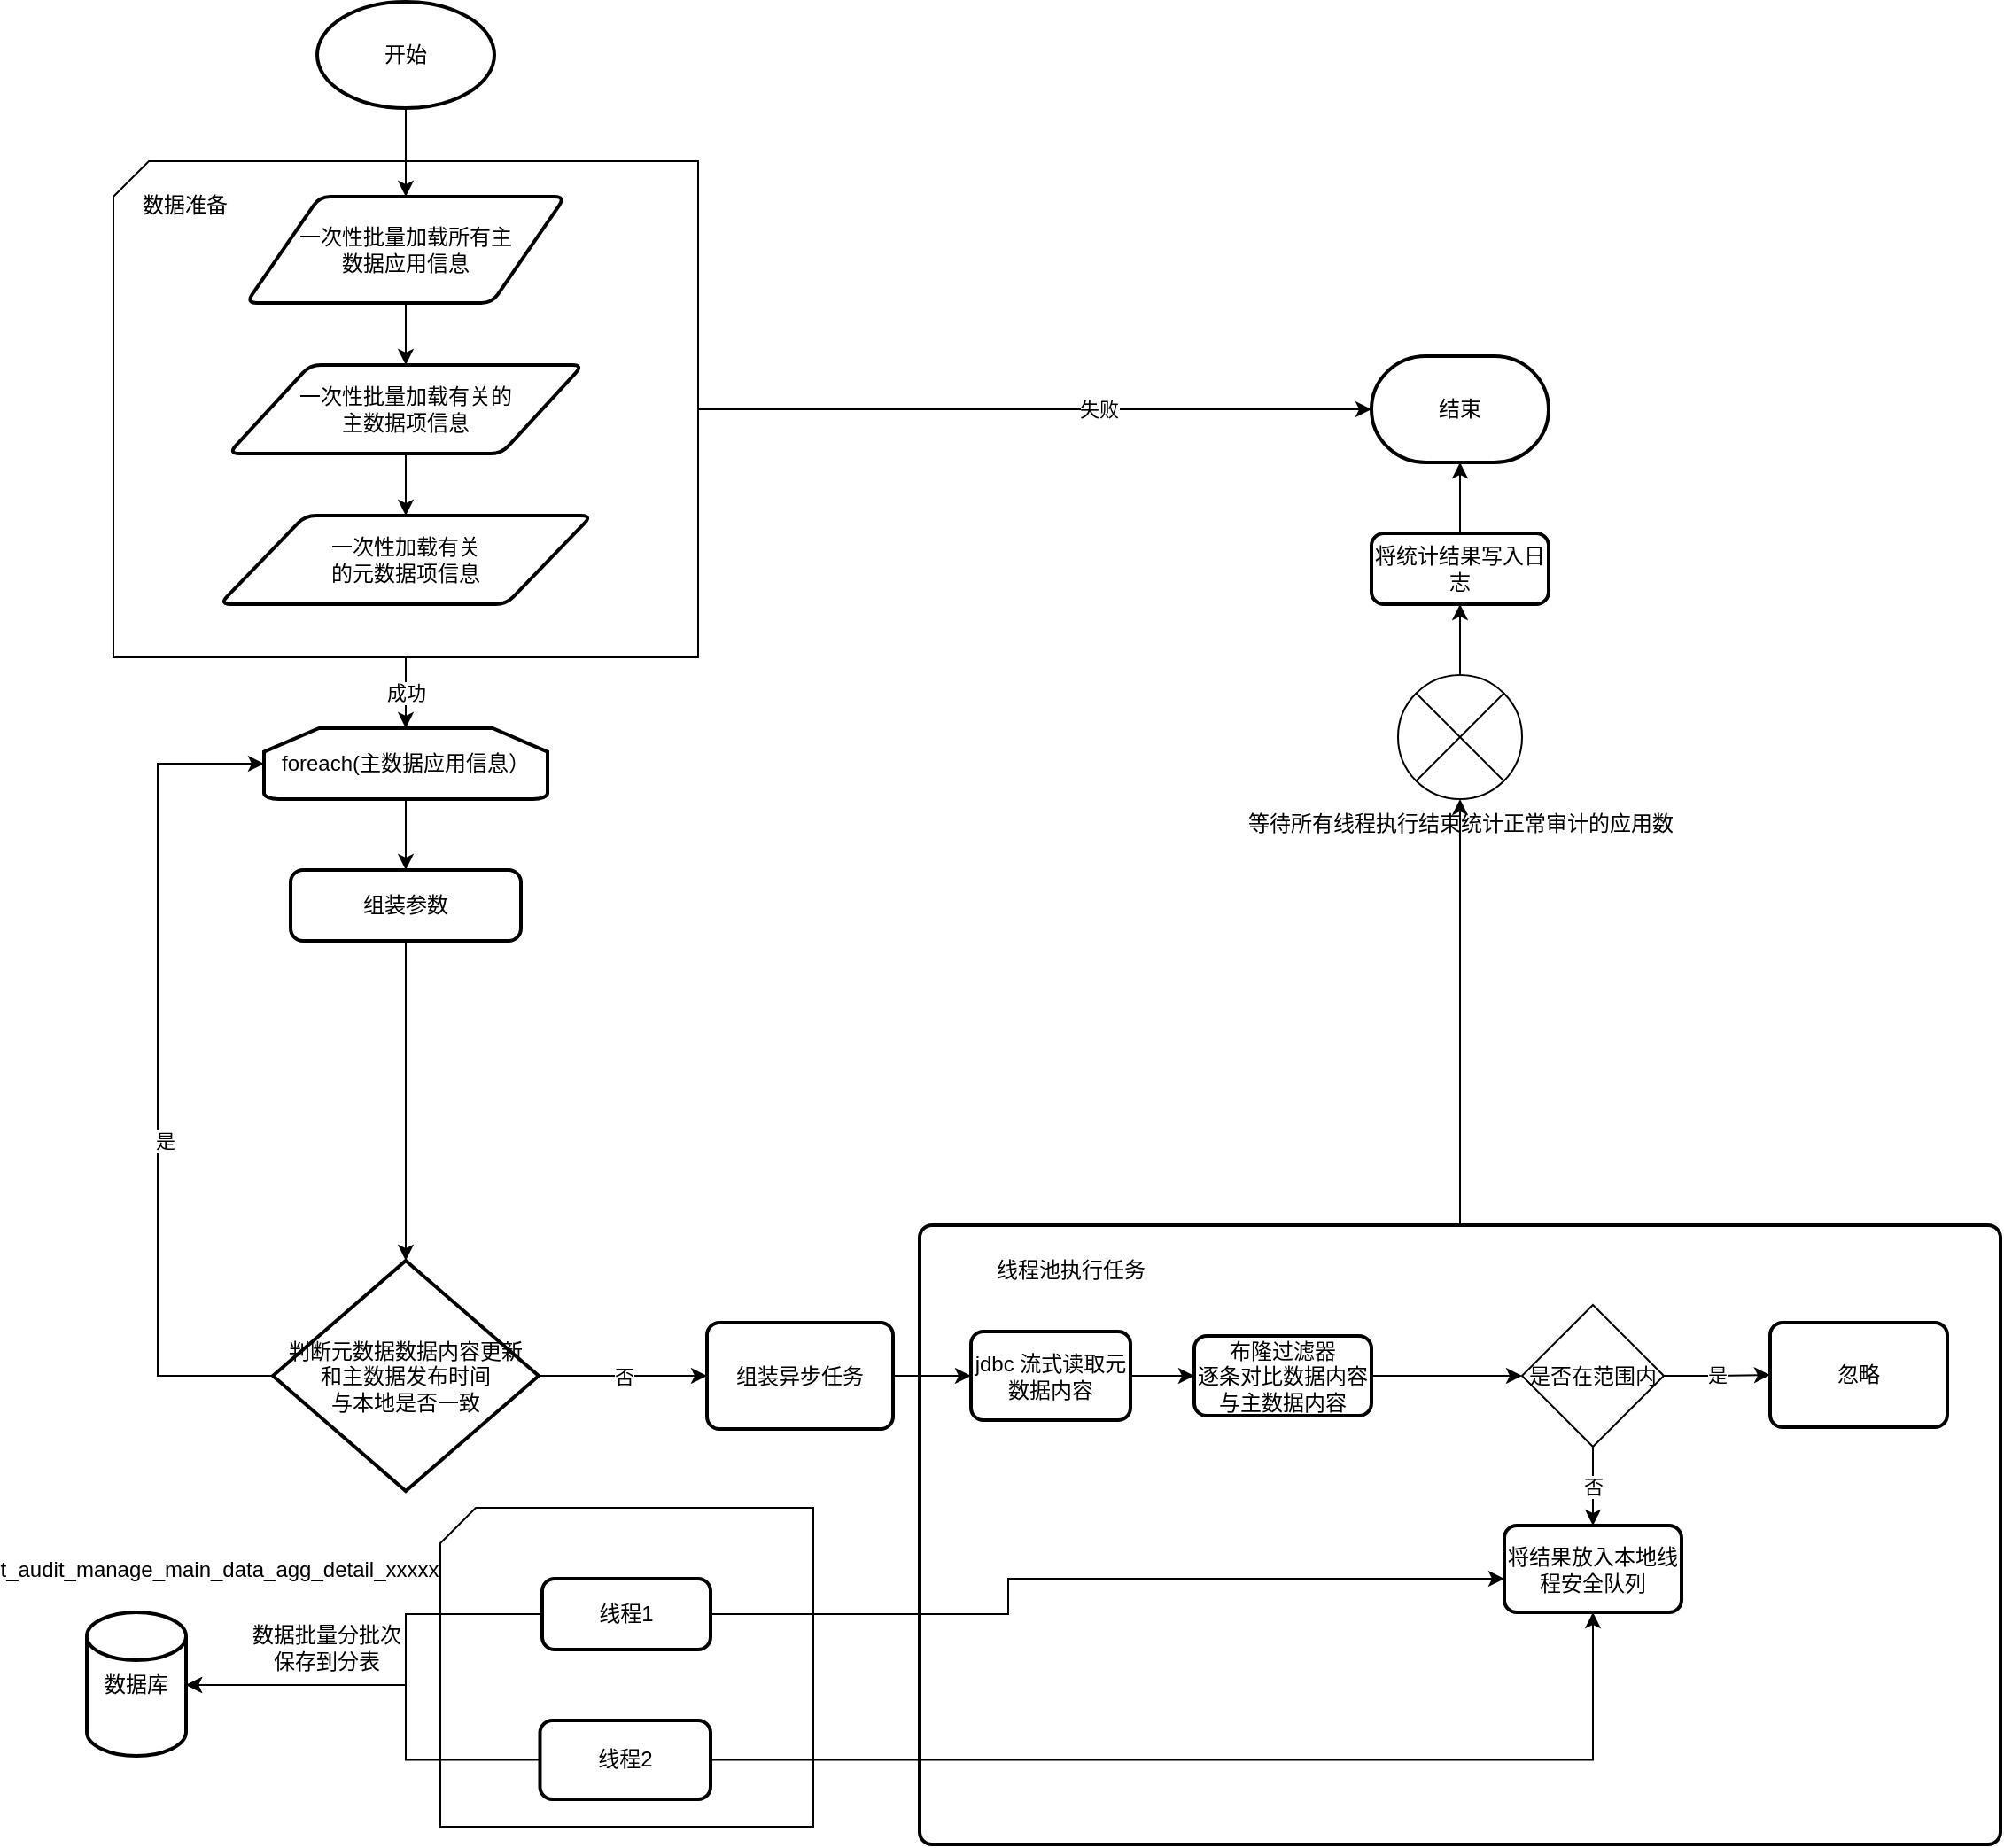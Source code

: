 <mxfile version="20.7.2" type="github">
  <diagram id="cEIReczgMlnvqsBptSSo" name="第 1 页">
    <mxGraphModel dx="2181" dy="635" grid="1" gridSize="10" guides="1" tooltips="1" connect="1" arrows="1" fold="1" page="1" pageScale="1" pageWidth="827" pageHeight="1169" math="0" shadow="0">
      <root>
        <mxCell id="0" />
        <mxCell id="1" parent="0" />
        <mxCell id="YKdpuSdvsNxuyerLBY6K-1" value="" style="edgeStyle=orthogonalEdgeStyle;rounded=0;orthogonalLoop=1;jettySize=auto;html=1;" parent="1" source="YKdpuSdvsNxuyerLBY6K-4" target="YKdpuSdvsNxuyerLBY6K-13" edge="1">
          <mxGeometry relative="1" as="geometry" />
        </mxCell>
        <mxCell id="YKdpuSdvsNxuyerLBY6K-2" value="失败" style="edgeLabel;html=1;align=center;verticalAlign=middle;resizable=0;points=[];" parent="YKdpuSdvsNxuyerLBY6K-1" vertex="1" connectable="0">
          <mxGeometry x="0.187" relative="1" as="geometry">
            <mxPoint as="offset" />
          </mxGeometry>
        </mxCell>
        <mxCell id="YKdpuSdvsNxuyerLBY6K-3" value="成功" style="edgeStyle=orthogonalEdgeStyle;rounded=0;orthogonalLoop=1;jettySize=auto;html=1;" parent="1" source="YKdpuSdvsNxuyerLBY6K-4" target="YKdpuSdvsNxuyerLBY6K-15" edge="1">
          <mxGeometry relative="1" as="geometry" />
        </mxCell>
        <mxCell id="YKdpuSdvsNxuyerLBY6K-4" value="" style="verticalLabelPosition=bottom;verticalAlign=top;html=1;shape=card;whiteSpace=wrap;size=20;arcSize=12;" parent="1" vertex="1">
          <mxGeometry x="55" y="140" width="330" height="280" as="geometry" />
        </mxCell>
        <mxCell id="YKdpuSdvsNxuyerLBY6K-5" value="" style="edgeStyle=orthogonalEdgeStyle;rounded=0;orthogonalLoop=1;jettySize=auto;html=1;" parent="1" source="YKdpuSdvsNxuyerLBY6K-6" target="YKdpuSdvsNxuyerLBY6K-8" edge="1">
          <mxGeometry relative="1" as="geometry" />
        </mxCell>
        <mxCell id="YKdpuSdvsNxuyerLBY6K-6" value="开始" style="strokeWidth=2;html=1;shape=mxgraph.flowchart.start_1;whiteSpace=wrap;" parent="1" vertex="1">
          <mxGeometry x="170" y="50" width="100" height="60" as="geometry" />
        </mxCell>
        <mxCell id="YKdpuSdvsNxuyerLBY6K-7" value="" style="edgeStyle=orthogonalEdgeStyle;rounded=0;orthogonalLoop=1;jettySize=auto;html=1;" parent="1" source="YKdpuSdvsNxuyerLBY6K-8" target="YKdpuSdvsNxuyerLBY6K-10" edge="1">
          <mxGeometry relative="1" as="geometry" />
        </mxCell>
        <mxCell id="YKdpuSdvsNxuyerLBY6K-8" value="一次性批量加载所有主&lt;br&gt;数据应用信息" style="shape=parallelogram;html=1;strokeWidth=2;perimeter=parallelogramPerimeter;whiteSpace=wrap;rounded=1;arcSize=12;size=0.23;" parent="1" vertex="1">
          <mxGeometry x="130" y="160" width="180" height="60" as="geometry" />
        </mxCell>
        <mxCell id="YKdpuSdvsNxuyerLBY6K-9" value="" style="edgeStyle=orthogonalEdgeStyle;rounded=0;orthogonalLoop=1;jettySize=auto;html=1;" parent="1" source="YKdpuSdvsNxuyerLBY6K-10" target="YKdpuSdvsNxuyerLBY6K-11" edge="1">
          <mxGeometry relative="1" as="geometry" />
        </mxCell>
        <mxCell id="YKdpuSdvsNxuyerLBY6K-10" value="一次性批量加载有关的&lt;br&gt;主数据项信息" style="shape=parallelogram;html=1;strokeWidth=2;perimeter=parallelogramPerimeter;whiteSpace=wrap;rounded=1;arcSize=12;size=0.23;" parent="1" vertex="1">
          <mxGeometry x="120" y="255" width="200" height="50" as="geometry" />
        </mxCell>
        <mxCell id="YKdpuSdvsNxuyerLBY6K-11" value="一次性加载有关&lt;br&gt;的元数据项信息" style="shape=parallelogram;html=1;strokeWidth=2;perimeter=parallelogramPerimeter;whiteSpace=wrap;rounded=1;arcSize=12;size=0.23;" parent="1" vertex="1">
          <mxGeometry x="115" y="340" width="210" height="50" as="geometry" />
        </mxCell>
        <mxCell id="YKdpuSdvsNxuyerLBY6K-12" value="数据准备" style="text;html=1;resizable=0;autosize=1;align=center;verticalAlign=middle;points=[];fillColor=none;strokeColor=none;rounded=0;" parent="1" vertex="1">
          <mxGeometry x="60" y="150" width="70" height="30" as="geometry" />
        </mxCell>
        <mxCell id="YKdpuSdvsNxuyerLBY6K-13" value="结束" style="strokeWidth=2;html=1;shape=mxgraph.flowchart.terminator;whiteSpace=wrap;" parent="1" vertex="1">
          <mxGeometry x="765" y="250" width="100" height="60" as="geometry" />
        </mxCell>
        <mxCell id="YKdpuSdvsNxuyerLBY6K-14" value="" style="edgeStyle=orthogonalEdgeStyle;rounded=0;orthogonalLoop=1;jettySize=auto;html=1;" parent="1" source="YKdpuSdvsNxuyerLBY6K-15" target="YKdpuSdvsNxuyerLBY6K-17" edge="1">
          <mxGeometry relative="1" as="geometry" />
        </mxCell>
        <mxCell id="YKdpuSdvsNxuyerLBY6K-15" value="foreach(主数据应用信息）" style="strokeWidth=2;html=1;shape=mxgraph.flowchart.loop_limit;whiteSpace=wrap;" parent="1" vertex="1">
          <mxGeometry x="140" y="460" width="160" height="40" as="geometry" />
        </mxCell>
        <mxCell id="YKdpuSdvsNxuyerLBY6K-16" value="" style="edgeStyle=orthogonalEdgeStyle;rounded=0;orthogonalLoop=1;jettySize=auto;html=1;" parent="1" source="YKdpuSdvsNxuyerLBY6K-17" target="YKdpuSdvsNxuyerLBY6K-39" edge="1">
          <mxGeometry relative="1" as="geometry" />
        </mxCell>
        <mxCell id="YKdpuSdvsNxuyerLBY6K-17" value="组装参数" style="rounded=1;whiteSpace=wrap;html=1;absoluteArcSize=1;arcSize=14;strokeWidth=2;" parent="1" vertex="1">
          <mxGeometry x="155" y="540" width="130" height="40" as="geometry" />
        </mxCell>
        <mxCell id="YKdpuSdvsNxuyerLBY6K-18" value="" style="edgeStyle=orthogonalEdgeStyle;rounded=0;orthogonalLoop=1;jettySize=auto;html=1;" parent="1" source="YKdpuSdvsNxuyerLBY6K-19" target="YKdpuSdvsNxuyerLBY6K-31" edge="1">
          <mxGeometry relative="1" as="geometry" />
        </mxCell>
        <mxCell id="YKdpuSdvsNxuyerLBY6K-19" value="" style="rounded=1;whiteSpace=wrap;html=1;absoluteArcSize=1;arcSize=14;strokeWidth=2;fontFamily=Helvetica;fontSize=12;fontColor=default;align=center;strokeColor=default;fillColor=default;" parent="1" vertex="1">
          <mxGeometry x="510" y="740.5" width="610" height="349.5" as="geometry" />
        </mxCell>
        <mxCell id="YKdpuSdvsNxuyerLBY6K-20" value="" style="edgeStyle=orthogonalEdgeStyle;rounded=0;orthogonalLoop=1;jettySize=auto;html=1;" parent="1" source="YKdpuSdvsNxuyerLBY6K-21" target="YKdpuSdvsNxuyerLBY6K-23" edge="1">
          <mxGeometry relative="1" as="geometry" />
        </mxCell>
        <mxCell id="YKdpuSdvsNxuyerLBY6K-21" value="jdbc 流式读取元数据内容" style="rounded=1;whiteSpace=wrap;html=1;absoluteArcSize=1;arcSize=14;strokeWidth=2;" parent="1" vertex="1">
          <mxGeometry x="539" y="800.5" width="90" height="50" as="geometry" />
        </mxCell>
        <mxCell id="YKdpuSdvsNxuyerLBY6K-41" value="" style="edgeStyle=orthogonalEdgeStyle;rounded=0;orthogonalLoop=1;jettySize=auto;html=1;" parent="1" source="YKdpuSdvsNxuyerLBY6K-23" target="YKdpuSdvsNxuyerLBY6K-40" edge="1">
          <mxGeometry relative="1" as="geometry" />
        </mxCell>
        <mxCell id="YKdpuSdvsNxuyerLBY6K-23" value="布隆过滤器&lt;br&gt;逐条对比数据内容与主数据内容" style="rounded=1;whiteSpace=wrap;html=1;absoluteArcSize=1;arcSize=14;strokeWidth=2;" parent="1" vertex="1">
          <mxGeometry x="665" y="803" width="100" height="45" as="geometry" />
        </mxCell>
        <mxCell id="YKdpuSdvsNxuyerLBY6K-26" value="" style="edgeStyle=orthogonalEdgeStyle;rounded=0;orthogonalLoop=1;jettySize=auto;html=1;" parent="1" source="YKdpuSdvsNxuyerLBY6K-27" target="YKdpuSdvsNxuyerLBY6K-21" edge="1">
          <mxGeometry relative="1" as="geometry" />
        </mxCell>
        <mxCell id="YKdpuSdvsNxuyerLBY6K-27" value="组装异步任务" style="rounded=1;whiteSpace=wrap;html=1;absoluteArcSize=1;arcSize=14;strokeWidth=2;" parent="1" vertex="1">
          <mxGeometry x="390" y="795.5" width="105" height="60" as="geometry" />
        </mxCell>
        <mxCell id="YKdpuSdvsNxuyerLBY6K-28" value="线程池执行任务" style="text;html=1;resizable=0;autosize=1;align=center;verticalAlign=middle;points=[];fillColor=none;strokeColor=none;rounded=0;" parent="1" vertex="1">
          <mxGeometry x="540" y="750.5" width="110" height="30" as="geometry" />
        </mxCell>
        <mxCell id="YKdpuSdvsNxuyerLBY6K-30" value="" style="edgeStyle=orthogonalEdgeStyle;rounded=0;orthogonalLoop=1;jettySize=auto;html=1;" parent="1" source="YKdpuSdvsNxuyerLBY6K-31" target="YKdpuSdvsNxuyerLBY6K-33" edge="1">
          <mxGeometry relative="1" as="geometry" />
        </mxCell>
        <mxCell id="YKdpuSdvsNxuyerLBY6K-31" value="等待所有线程执行结束统计正常审计的应用数" style="verticalLabelPosition=bottom;verticalAlign=top;html=1;shape=mxgraph.flowchart.or;" parent="1" vertex="1">
          <mxGeometry x="780" y="430" width="70" height="70" as="geometry" />
        </mxCell>
        <mxCell id="YKdpuSdvsNxuyerLBY6K-32" value="" style="edgeStyle=orthogonalEdgeStyle;rounded=0;orthogonalLoop=1;jettySize=auto;html=1;" parent="1" source="YKdpuSdvsNxuyerLBY6K-33" target="YKdpuSdvsNxuyerLBY6K-13" edge="1">
          <mxGeometry relative="1" as="geometry" />
        </mxCell>
        <mxCell id="YKdpuSdvsNxuyerLBY6K-33" value="将统计结果写入日志" style="rounded=1;whiteSpace=wrap;html=1;absoluteArcSize=1;arcSize=14;strokeWidth=2;" parent="1" vertex="1">
          <mxGeometry x="765" y="350" width="100" height="40" as="geometry" />
        </mxCell>
        <mxCell id="YKdpuSdvsNxuyerLBY6K-36" value="否" style="edgeStyle=orthogonalEdgeStyle;rounded=0;orthogonalLoop=1;jettySize=auto;html=1;" parent="1" source="YKdpuSdvsNxuyerLBY6K-39" target="YKdpuSdvsNxuyerLBY6K-27" edge="1">
          <mxGeometry relative="1" as="geometry" />
        </mxCell>
        <mxCell id="YKdpuSdvsNxuyerLBY6K-37" style="edgeStyle=orthogonalEdgeStyle;rounded=0;orthogonalLoop=1;jettySize=auto;html=1;entryX=0;entryY=0.5;entryDx=0;entryDy=0;entryPerimeter=0;" parent="1" source="YKdpuSdvsNxuyerLBY6K-39" target="YKdpuSdvsNxuyerLBY6K-15" edge="1">
          <mxGeometry relative="1" as="geometry">
            <Array as="points">
              <mxPoint x="80" y="826" />
              <mxPoint x="80" y="480" />
            </Array>
          </mxGeometry>
        </mxCell>
        <mxCell id="YKdpuSdvsNxuyerLBY6K-38" value="是" style="edgeLabel;html=1;align=center;verticalAlign=middle;resizable=0;points=[];" parent="YKdpuSdvsNxuyerLBY6K-37" vertex="1" connectable="0">
          <mxGeometry x="-0.156" y="-4" relative="1" as="geometry">
            <mxPoint y="1" as="offset" />
          </mxGeometry>
        </mxCell>
        <mxCell id="YKdpuSdvsNxuyerLBY6K-39" value="判断元数据数据内容更新&lt;br&gt;和主数据发布时间&lt;br&gt;与本地是否一致" style="strokeWidth=2;html=1;shape=mxgraph.flowchart.decision;whiteSpace=wrap;" parent="1" vertex="1">
          <mxGeometry x="145" y="760.5" width="150" height="130" as="geometry" />
        </mxCell>
        <mxCell id="YKdpuSdvsNxuyerLBY6K-43" value="是" style="edgeStyle=orthogonalEdgeStyle;rounded=0;orthogonalLoop=1;jettySize=auto;html=1;" parent="1" source="YKdpuSdvsNxuyerLBY6K-40" target="YKdpuSdvsNxuyerLBY6K-42" edge="1">
          <mxGeometry relative="1" as="geometry" />
        </mxCell>
        <mxCell id="YKdpuSdvsNxuyerLBY6K-46" value="否" style="edgeStyle=orthogonalEdgeStyle;rounded=0;orthogonalLoop=1;jettySize=auto;html=1;" parent="1" source="YKdpuSdvsNxuyerLBY6K-40" target="YKdpuSdvsNxuyerLBY6K-44" edge="1">
          <mxGeometry relative="1" as="geometry" />
        </mxCell>
        <mxCell id="YKdpuSdvsNxuyerLBY6K-40" value="是否在范围内" style="rhombus;whiteSpace=wrap;html=1;" parent="1" vertex="1">
          <mxGeometry x="850" y="785.5" width="80" height="80" as="geometry" />
        </mxCell>
        <mxCell id="YKdpuSdvsNxuyerLBY6K-42" value="忽略" style="rounded=1;whiteSpace=wrap;html=1;absoluteArcSize=1;arcSize=14;strokeWidth=2;" parent="1" vertex="1">
          <mxGeometry x="990" y="795.5" width="100" height="59" as="geometry" />
        </mxCell>
        <mxCell id="YKdpuSdvsNxuyerLBY6K-44" value="将结果放入本地线程安全队列" style="rounded=1;whiteSpace=wrap;html=1;absoluteArcSize=1;arcSize=14;strokeWidth=2;" parent="1" vertex="1">
          <mxGeometry x="840" y="910" width="100" height="49" as="geometry" />
        </mxCell>
        <mxCell id="YKdpuSdvsNxuyerLBY6K-51" value="数据库" style="strokeWidth=2;html=1;shape=mxgraph.flowchart.database;whiteSpace=wrap;" parent="1" vertex="1">
          <mxGeometry x="40" y="959" width="56" height="81" as="geometry" />
        </mxCell>
        <mxCell id="YKdpuSdvsNxuyerLBY6K-59" value="" style="verticalLabelPosition=bottom;verticalAlign=top;html=1;shape=card;whiteSpace=wrap;size=20;arcSize=12;" parent="1" vertex="1">
          <mxGeometry x="239.5" y="900" width="210.5" height="180" as="geometry" />
        </mxCell>
        <mxCell id="YKdpuSdvsNxuyerLBY6K-63" style="edgeStyle=orthogonalEdgeStyle;rounded=0;orthogonalLoop=1;jettySize=auto;html=1;" parent="1" source="YKdpuSdvsNxuyerLBY6K-60" target="YKdpuSdvsNxuyerLBY6K-44" edge="1">
          <mxGeometry relative="1" as="geometry">
            <Array as="points">
              <mxPoint x="560" y="960" />
              <mxPoint x="560" y="940" />
            </Array>
          </mxGeometry>
        </mxCell>
        <mxCell id="YKdpuSdvsNxuyerLBY6K-65" style="edgeStyle=orthogonalEdgeStyle;rounded=0;orthogonalLoop=1;jettySize=auto;html=1;" parent="1" source="YKdpuSdvsNxuyerLBY6K-60" target="YKdpuSdvsNxuyerLBY6K-51" edge="1">
          <mxGeometry relative="1" as="geometry">
            <Array as="points">
              <mxPoint x="220" y="960" />
              <mxPoint x="220" y="1000" />
            </Array>
          </mxGeometry>
        </mxCell>
        <mxCell id="YKdpuSdvsNxuyerLBY6K-60" value="线程1" style="rounded=1;whiteSpace=wrap;html=1;absoluteArcSize=1;arcSize=14;strokeWidth=2;" parent="1" vertex="1">
          <mxGeometry x="297" y="940" width="95" height="40" as="geometry" />
        </mxCell>
        <mxCell id="YKdpuSdvsNxuyerLBY6K-64" style="edgeStyle=orthogonalEdgeStyle;rounded=0;orthogonalLoop=1;jettySize=auto;html=1;" parent="1" source="YKdpuSdvsNxuyerLBY6K-61" target="YKdpuSdvsNxuyerLBY6K-44" edge="1">
          <mxGeometry relative="1" as="geometry" />
        </mxCell>
        <mxCell id="YKdpuSdvsNxuyerLBY6K-66" style="edgeStyle=orthogonalEdgeStyle;rounded=0;orthogonalLoop=1;jettySize=auto;html=1;" parent="1" source="YKdpuSdvsNxuyerLBY6K-61" target="YKdpuSdvsNxuyerLBY6K-51" edge="1">
          <mxGeometry relative="1" as="geometry">
            <Array as="points">
              <mxPoint x="220" y="1042" />
              <mxPoint x="220" y="1000" />
            </Array>
          </mxGeometry>
        </mxCell>
        <mxCell id="YKdpuSdvsNxuyerLBY6K-61" value="线程2" style="rounded=1;whiteSpace=wrap;html=1;absoluteArcSize=1;arcSize=14;strokeWidth=2;" parent="1" vertex="1">
          <mxGeometry x="295.75" y="1020" width="96.25" height="44.5" as="geometry" />
        </mxCell>
        <mxCell id="YKdpuSdvsNxuyerLBY6K-67" value="数据批量分批次&lt;br&gt;保存到分表" style="text;html=1;resizable=0;autosize=1;align=center;verticalAlign=middle;points=[];fillColor=none;strokeColor=none;rounded=0;" parent="1" vertex="1">
          <mxGeometry x="120" y="959" width="110" height="40" as="geometry" />
        </mxCell>
        <mxCell id="PMTQuIxZWdmDZA-RCzVE-1" value="t_audit_manage_main_data_agg_detail_xxxxx" style="text;strokeColor=none;align=center;fillColor=none;html=1;verticalAlign=middle;whiteSpace=wrap;rounded=0;" vertex="1" parent="1">
          <mxGeometry x="85" y="919.5" width="60" height="30" as="geometry" />
        </mxCell>
      </root>
    </mxGraphModel>
  </diagram>
</mxfile>
